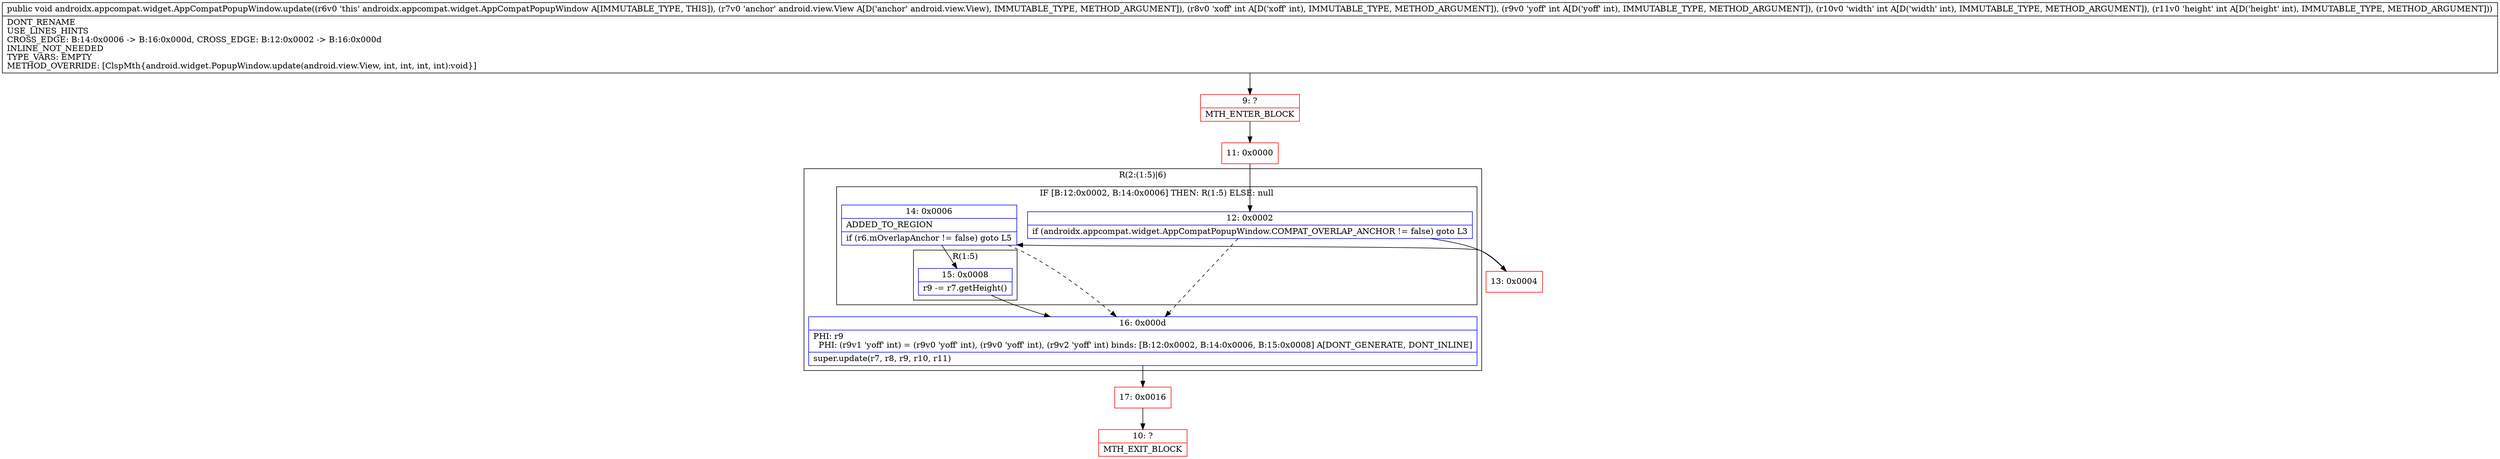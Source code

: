 digraph "CFG forandroidx.appcompat.widget.AppCompatPopupWindow.update(Landroid\/view\/View;IIII)V" {
subgraph cluster_Region_340419905 {
label = "R(2:(1:5)|6)";
node [shape=record,color=blue];
subgraph cluster_IfRegion_1812089406 {
label = "IF [B:12:0x0002, B:14:0x0006] THEN: R(1:5) ELSE: null";
node [shape=record,color=blue];
Node_12 [shape=record,label="{12\:\ 0x0002|if (androidx.appcompat.widget.AppCompatPopupWindow.COMPAT_OVERLAP_ANCHOR != false) goto L3\l}"];
Node_14 [shape=record,label="{14\:\ 0x0006|ADDED_TO_REGION\l|if (r6.mOverlapAnchor != false) goto L5\l}"];
subgraph cluster_Region_316840581 {
label = "R(1:5)";
node [shape=record,color=blue];
Node_15 [shape=record,label="{15\:\ 0x0008|r9 \-= r7.getHeight()\l}"];
}
}
Node_16 [shape=record,label="{16\:\ 0x000d|PHI: r9 \l  PHI: (r9v1 'yoff' int) = (r9v0 'yoff' int), (r9v0 'yoff' int), (r9v2 'yoff' int) binds: [B:12:0x0002, B:14:0x0006, B:15:0x0008] A[DONT_GENERATE, DONT_INLINE]\l|super.update(r7, r8, r9, r10, r11)\l}"];
}
Node_9 [shape=record,color=red,label="{9\:\ ?|MTH_ENTER_BLOCK\l}"];
Node_11 [shape=record,color=red,label="{11\:\ 0x0000}"];
Node_13 [shape=record,color=red,label="{13\:\ 0x0004}"];
Node_17 [shape=record,color=red,label="{17\:\ 0x0016}"];
Node_10 [shape=record,color=red,label="{10\:\ ?|MTH_EXIT_BLOCK\l}"];
MethodNode[shape=record,label="{public void androidx.appcompat.widget.AppCompatPopupWindow.update((r6v0 'this' androidx.appcompat.widget.AppCompatPopupWindow A[IMMUTABLE_TYPE, THIS]), (r7v0 'anchor' android.view.View A[D('anchor' android.view.View), IMMUTABLE_TYPE, METHOD_ARGUMENT]), (r8v0 'xoff' int A[D('xoff' int), IMMUTABLE_TYPE, METHOD_ARGUMENT]), (r9v0 'yoff' int A[D('yoff' int), IMMUTABLE_TYPE, METHOD_ARGUMENT]), (r10v0 'width' int A[D('width' int), IMMUTABLE_TYPE, METHOD_ARGUMENT]), (r11v0 'height' int A[D('height' int), IMMUTABLE_TYPE, METHOD_ARGUMENT]))  | DONT_RENAME\lUSE_LINES_HINTS\lCROSS_EDGE: B:14:0x0006 \-\> B:16:0x000d, CROSS_EDGE: B:12:0x0002 \-\> B:16:0x000d\lINLINE_NOT_NEEDED\lTYPE_VARS: EMPTY\lMETHOD_OVERRIDE: [ClspMth\{android.widget.PopupWindow.update(android.view.View, int, int, int, int):void\}]\l}"];
MethodNode -> Node_9;Node_12 -> Node_13;
Node_12 -> Node_16[style=dashed];
Node_14 -> Node_15;
Node_14 -> Node_16[style=dashed];
Node_15 -> Node_16;
Node_16 -> Node_17;
Node_9 -> Node_11;
Node_11 -> Node_12;
Node_13 -> Node_14;
Node_17 -> Node_10;
}

